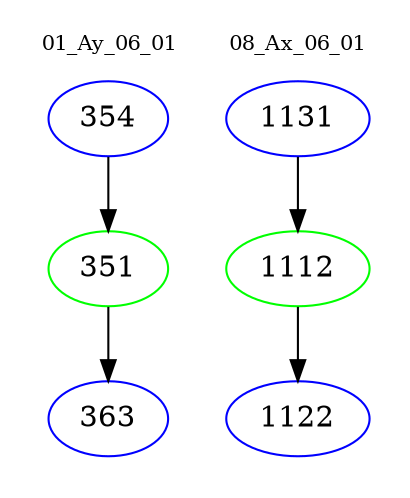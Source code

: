 digraph{
subgraph cluster_0 {
color = white
label = "01_Ay_06_01";
fontsize=10;
T0_354 [label="354", color="blue"]
T0_354 -> T0_351 [color="black"]
T0_351 [label="351", color="green"]
T0_351 -> T0_363 [color="black"]
T0_363 [label="363", color="blue"]
}
subgraph cluster_1 {
color = white
label = "08_Ax_06_01";
fontsize=10;
T1_1131 [label="1131", color="blue"]
T1_1131 -> T1_1112 [color="black"]
T1_1112 [label="1112", color="green"]
T1_1112 -> T1_1122 [color="black"]
T1_1122 [label="1122", color="blue"]
}
}
